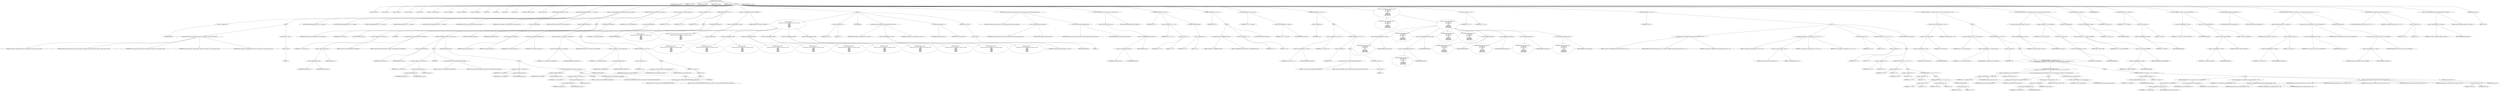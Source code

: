 digraph hostapd_notif_assoc {  
"1000116" [label = "(METHOD,hostapd_notif_assoc)" ]
"1000117" [label = "(PARAM,hostapd_data *hapd)" ]
"1000118" [label = "(PARAM,const u8 *addr)" ]
"1000119" [label = "(PARAM,const u8 *req_ies)" ]
"1000120" [label = "(PARAM,size_t req_ies_len)" ]
"1000121" [label = "(PARAM,int reassoc)" ]
"1000122" [label = "(BLOCK,,)" ]
"1000123" [label = "(LOCAL,v10: const u8 *)" ]
"1000124" [label = "(LOCAL,v11: size_t)" ]
"1000125" [label = "(LOCAL,v12: sta_info *)" ]
"1000126" [label = "(LOCAL,v13: sta_info *)" ]
"1000127" [label = "(LOCAL,v14: bool)" ]
"1000128" [label = "(LOCAL,v15: wpa_state_machine *)" ]
"1000129" [label = "(LOCAL,v16: unsigned int)" ]
"1000130" [label = "(LOCAL,v17: unsigned int)" ]
"1000131" [label = "(LOCAL,v18: unsigned int)" ]
"1000132" [label = "(LOCAL,v19: int)" ]
"1000133" [label = "(LOCAL,v20: int)" ]
"1000134" [label = "(LOCAL,v22: int)" ]
"1000135" [label = "(LOCAL,v23: u8 *)" ]
"1000136" [label = "(LOCAL,elems: ieee802_11_elems)" ]
"1000137" [label = "(LOCAL,buf: u8 [ 1064 ])" ]
"1000138" [label = "(CONTROL_STRUCTURE,if ( !addr ),if ( !addr ))" ]
"1000139" [label = "(<operator>.logicalNot,!addr)" ]
"1000140" [label = "(IDENTIFIER,addr,!addr)" ]
"1000141" [label = "(BLOCK,,)" ]
"1000142" [label = "(wpa_printf,wpa_printf(2, \"hostapd_notif_assoc: Skip event with no address\", req_ies, req_ies_len, reassoc))" ]
"1000143" [label = "(LITERAL,2,wpa_printf(2, \"hostapd_notif_assoc: Skip event with no address\", req_ies, req_ies_len, reassoc))" ]
"1000144" [label = "(LITERAL,\"hostapd_notif_assoc: Skip event with no address\",wpa_printf(2, \"hostapd_notif_assoc: Skip event with no address\", req_ies, req_ies_len, reassoc))" ]
"1000145" [label = "(IDENTIFIER,req_ies,wpa_printf(2, \"hostapd_notif_assoc: Skip event with no address\", req_ies, req_ies_len, reassoc))" ]
"1000146" [label = "(IDENTIFIER,req_ies_len,wpa_printf(2, \"hostapd_notif_assoc: Skip event with no address\", req_ies, req_ies_len, reassoc))" ]
"1000147" [label = "(IDENTIFIER,reassoc,wpa_printf(2, \"hostapd_notif_assoc: Skip event with no address\", req_ies, req_ies_len, reassoc))" ]
"1000148" [label = "(RETURN,return -1;,return -1;)" ]
"1000149" [label = "(<operator>.minus,-1)" ]
"1000150" [label = "(LITERAL,1,-1)" ]
"1000151" [label = "(hostapd_logger,hostapd_logger(hapd, addr, 1u, 2, \"associated\"))" ]
"1000152" [label = "(IDENTIFIER,hapd,hostapd_logger(hapd, addr, 1u, 2, \"associated\"))" ]
"1000153" [label = "(IDENTIFIER,addr,hostapd_logger(hapd, addr, 1u, 2, \"associated\"))" ]
"1000154" [label = "(LITERAL,1u,hostapd_logger(hapd, addr, 1u, 2, \"associated\"))" ]
"1000155" [label = "(LITERAL,2,hostapd_logger(hapd, addr, 1u, 2, \"associated\"))" ]
"1000156" [label = "(LITERAL,\"associated\",hostapd_logger(hapd, addr, 1u, 2, \"associated\"))" ]
"1000157" [label = "(ieee802_11_parse_elems,ieee802_11_parse_elems(req_ies, req_ies_len, &elems, 0))" ]
"1000158" [label = "(IDENTIFIER,req_ies,ieee802_11_parse_elems(req_ies, req_ies_len, &elems, 0))" ]
"1000159" [label = "(IDENTIFIER,req_ies_len,ieee802_11_parse_elems(req_ies, req_ies_len, &elems, 0))" ]
"1000160" [label = "(<operator>.addressOf,&elems)" ]
"1000161" [label = "(IDENTIFIER,elems,ieee802_11_parse_elems(req_ies, req_ies_len, &elems, 0))" ]
"1000162" [label = "(LITERAL,0,ieee802_11_parse_elems(req_ies, req_ies_len, &elems, 0))" ]
"1000163" [label = "(CONTROL_STRUCTURE,if ( elems.wps_ie ),if ( elems.wps_ie ))" ]
"1000164" [label = "(<operator>.fieldAccess,elems.wps_ie)" ]
"1000165" [label = "(IDENTIFIER,elems,if ( elems.wps_ie ))" ]
"1000166" [label = "(FIELD_IDENTIFIER,wps_ie,wps_ie)" ]
"1000167" [label = "(BLOCK,,)" ]
"1000168" [label = "(<operator>.assignment,v10 = elems.wps_ie - 2)" ]
"1000169" [label = "(IDENTIFIER,v10,v10 = elems.wps_ie - 2)" ]
"1000170" [label = "(<operator>.subtraction,elems.wps_ie - 2)" ]
"1000171" [label = "(<operator>.fieldAccess,elems.wps_ie)" ]
"1000172" [label = "(IDENTIFIER,elems,elems.wps_ie - 2)" ]
"1000173" [label = "(FIELD_IDENTIFIER,wps_ie,wps_ie)" ]
"1000174" [label = "(LITERAL,2,elems.wps_ie - 2)" ]
"1000175" [label = "(IDENTIFIER,L,)" ]
"1000176" [label = "(wpa_printf,wpa_printf(2, \"STA included WPS IE in (Re)AssocReq\"))" ]
"1000177" [label = "(LITERAL,2,wpa_printf(2, \"STA included WPS IE in (Re)AssocReq\"))" ]
"1000178" [label = "(LITERAL,\"STA included WPS IE in (Re)AssocReq\",wpa_printf(2, \"STA included WPS IE in (Re)AssocReq\"))" ]
"1000179" [label = "(CONTROL_STRUCTURE,else,else)" ]
"1000180" [label = "(CONTROL_STRUCTURE,if ( elems.rsn_ie ),if ( elems.rsn_ie ))" ]
"1000181" [label = "(<operator>.fieldAccess,elems.rsn_ie)" ]
"1000182" [label = "(IDENTIFIER,elems,if ( elems.rsn_ie ))" ]
"1000183" [label = "(FIELD_IDENTIFIER,rsn_ie,rsn_ie)" ]
"1000184" [label = "(BLOCK,,)" ]
"1000185" [label = "(<operator>.assignment,v10 = elems.rsn_ie - 2)" ]
"1000186" [label = "(IDENTIFIER,v10,v10 = elems.rsn_ie - 2)" ]
"1000187" [label = "(<operator>.subtraction,elems.rsn_ie - 2)" ]
"1000188" [label = "(<operator>.fieldAccess,elems.rsn_ie)" ]
"1000189" [label = "(IDENTIFIER,elems,elems.rsn_ie - 2)" ]
"1000190" [label = "(FIELD_IDENTIFIER,rsn_ie,rsn_ie)" ]
"1000191" [label = "(LITERAL,2,elems.rsn_ie - 2)" ]
"1000192" [label = "(IDENTIFIER,L,)" ]
"1000193" [label = "(wpa_printf,wpa_printf(2, \"STA included RSN IE in (Re)AssocReq\"))" ]
"1000194" [label = "(LITERAL,2,wpa_printf(2, \"STA included RSN IE in (Re)AssocReq\"))" ]
"1000195" [label = "(LITERAL,\"STA included RSN IE in (Re)AssocReq\",wpa_printf(2, \"STA included RSN IE in (Re)AssocReq\"))" ]
"1000196" [label = "(CONTROL_STRUCTURE,else,else)" ]
"1000197" [label = "(BLOCK,,)" ]
"1000198" [label = "(<operator>.assignment,v10 = elems.wpa_ie)" ]
"1000199" [label = "(IDENTIFIER,v10,v10 = elems.wpa_ie)" ]
"1000200" [label = "(<operator>.fieldAccess,elems.wpa_ie)" ]
"1000201" [label = "(IDENTIFIER,elems,v10 = elems.wpa_ie)" ]
"1000202" [label = "(FIELD_IDENTIFIER,wpa_ie,wpa_ie)" ]
"1000203" [label = "(CONTROL_STRUCTURE,if ( elems.wpa_ie ),if ( elems.wpa_ie ))" ]
"1000204" [label = "(<operator>.fieldAccess,elems.wpa_ie)" ]
"1000205" [label = "(IDENTIFIER,elems,if ( elems.wpa_ie ))" ]
"1000206" [label = "(FIELD_IDENTIFIER,wpa_ie,wpa_ie)" ]
"1000207" [label = "(BLOCK,,)" ]
"1000208" [label = "(<operator>.assignment,v10 = elems.wpa_ie - 2)" ]
"1000209" [label = "(IDENTIFIER,v10,v10 = elems.wpa_ie - 2)" ]
"1000210" [label = "(<operator>.subtraction,elems.wpa_ie - 2)" ]
"1000211" [label = "(<operator>.fieldAccess,elems.wpa_ie)" ]
"1000212" [label = "(IDENTIFIER,elems,elems.wpa_ie - 2)" ]
"1000213" [label = "(FIELD_IDENTIFIER,wpa_ie,wpa_ie)" ]
"1000214" [label = "(LITERAL,2,elems.wpa_ie - 2)" ]
"1000215" [label = "(IDENTIFIER,L,)" ]
"1000216" [label = "(wpa_printf,wpa_printf(2, \"STA included WPA IE in (Re)AssocReq\"))" ]
"1000217" [label = "(LITERAL,2,wpa_printf(2, \"STA included WPA IE in (Re)AssocReq\"))" ]
"1000218" [label = "(LITERAL,\"STA included WPA IE in (Re)AssocReq\",wpa_printf(2, \"STA included WPA IE in (Re)AssocReq\"))" ]
"1000219" [label = "(CONTROL_STRUCTURE,else,else)" ]
"1000220" [label = "(BLOCK,,)" ]
"1000221" [label = "(wpa_printf,wpa_printf(2, \"STA did not include WPS/RSN/WPA IE in (Re)AssocReq\"))" ]
"1000222" [label = "(LITERAL,2,wpa_printf(2, \"STA did not include WPS/RSN/WPA IE in (Re)AssocReq\"))" ]
"1000223" [label = "(LITERAL,\"STA did not include WPS/RSN/WPA IE in (Re)AssocReq\",wpa_printf(2, \"STA did not include WPS/RSN/WPA IE in (Re)AssocReq\"))" ]
"1000224" [label = "(IDENTIFIER,L,)" ]
"1000225" [label = "(<operator>.assignment,v12 = ap_get_sta(hapd, addr))" ]
"1000226" [label = "(IDENTIFIER,v12,v12 = ap_get_sta(hapd, addr))" ]
"1000227" [label = "(ap_get_sta,ap_get_sta(hapd, addr))" ]
"1000228" [label = "(IDENTIFIER,hapd,ap_get_sta(hapd, addr))" ]
"1000229" [label = "(IDENTIFIER,addr,ap_get_sta(hapd, addr))" ]
"1000230" [label = "(<operator>.assignment,v13 = v12)" ]
"1000231" [label = "(IDENTIFIER,v13,v13 = v12)" ]
"1000232" [label = "(IDENTIFIER,v12,v13 = v12)" ]
"1000233" [label = "(CONTROL_STRUCTURE,if ( v12 ),if ( v12 ))" ]
"1000234" [label = "(IDENTIFIER,v12,if ( v12 ))" ]
"1000235" [label = "(BLOCK,,)" ]
"1000236" [label = "(register_sysctl,register_sysctl(hapd, v12))" ]
"1000237" [label = "(IDENTIFIER,hapd,register_sysctl(hapd, v12))" ]
"1000238" [label = "(IDENTIFIER,v12,register_sysctl(hapd, v12))" ]
"1000239" [label = "(accounting_sta_stop,accounting_sta_stop(hapd, v13))" ]
"1000240" [label = "(IDENTIFIER,hapd,accounting_sta_stop(hapd, v13))" ]
"1000241" [label = "(IDENTIFIER,v13,accounting_sta_stop(hapd, v13))" ]
"1000242" [label = "(<operator>.assignment,v13->timeout_next = STA_NULLFUNC)" ]
"1000243" [label = "(<operator>.indirectFieldAccess,v13->timeout_next)" ]
"1000244" [label = "(IDENTIFIER,v13,v13->timeout_next = STA_NULLFUNC)" ]
"1000245" [label = "(FIELD_IDENTIFIER,timeout_next,timeout_next)" ]
"1000246" [label = "(IDENTIFIER,STA_NULLFUNC,v13->timeout_next = STA_NULLFUNC)" ]
"1000247" [label = "(CONTROL_STRUCTURE,else,else)" ]
"1000248" [label = "(BLOCK,,)" ]
"1000249" [label = "(<operator>.assignment,v13 = ap_sta_add(hapd, addr))" ]
"1000250" [label = "(IDENTIFIER,v13,v13 = ap_sta_add(hapd, addr))" ]
"1000251" [label = "(ap_sta_add,ap_sta_add(hapd, addr))" ]
"1000252" [label = "(IDENTIFIER,hapd,ap_sta_add(hapd, addr))" ]
"1000253" [label = "(IDENTIFIER,addr,ap_sta_add(hapd, addr))" ]
"1000254" [label = "(CONTROL_STRUCTURE,if ( !v13 ),if ( !v13 ))" ]
"1000255" [label = "(<operator>.logicalNot,!v13)" ]
"1000256" [label = "(IDENTIFIER,v13,!v13)" ]
"1000257" [label = "(BLOCK,,)" ]
"1000258" [label = "(hostapd_drv_sta_disassoc,hostapd_drv_sta_disassoc(hapd, addr, 5))" ]
"1000259" [label = "(IDENTIFIER,hapd,hostapd_drv_sta_disassoc(hapd, addr, 5))" ]
"1000260" [label = "(IDENTIFIER,addr,hostapd_drv_sta_disassoc(hapd, addr, 5))" ]
"1000261" [label = "(LITERAL,5,hostapd_drv_sta_disassoc(hapd, addr, 5))" ]
"1000262" [label = "(RETURN,return -1;,return -1;)" ]
"1000263" [label = "(<operator>.minus,-1)" ]
"1000264" [label = "(LITERAL,1,-1)" ]
"1000265" [label = "(<operators>.assignmentAnd,v13->flags &= 0xFFFECFFF)" ]
"1000266" [label = "(<operator>.indirectFieldAccess,v13->flags)" ]
"1000267" [label = "(IDENTIFIER,v13,v13->flags &= 0xFFFECFFF)" ]
"1000268" [label = "(FIELD_IDENTIFIER,flags,flags)" ]
"1000269" [label = "(LITERAL,0xFFFECFFF,v13->flags &= 0xFFFECFFF)" ]
"1000270" [label = "(BLOCK,,)" ]
"1000271" [label = "(wpa_printf,wpa_printf(\n      3,\n      \"STA %02x:%02x:%02x:%02x:%02x:%02x not allowed to connect\",\n      *addr,\n      addr[1],\n      addr[2],\n      addr[3],\n      addr[4],\n      addr[5]))" ]
"1000272" [label = "(LITERAL,3,wpa_printf(\n      3,\n      \"STA %02x:%02x:%02x:%02x:%02x:%02x not allowed to connect\",\n      *addr,\n      addr[1],\n      addr[2],\n      addr[3],\n      addr[4],\n      addr[5]))" ]
"1000273" [label = "(LITERAL,\"STA %02x:%02x:%02x:%02x:%02x:%02x not allowed to connect\",wpa_printf(\n      3,\n      \"STA %02x:%02x:%02x:%02x:%02x:%02x not allowed to connect\",\n      *addr,\n      addr[1],\n      addr[2],\n      addr[3],\n      addr[4],\n      addr[5]))" ]
"1000274" [label = "(<operator>.indirection,*addr)" ]
"1000275" [label = "(IDENTIFIER,addr,wpa_printf(\n      3,\n      \"STA %02x:%02x:%02x:%02x:%02x:%02x not allowed to connect\",\n      *addr,\n      addr[1],\n      addr[2],\n      addr[3],\n      addr[4],\n      addr[5]))" ]
"1000276" [label = "(<operator>.indirectIndexAccess,addr[1])" ]
"1000277" [label = "(IDENTIFIER,addr,wpa_printf(\n      3,\n      \"STA %02x:%02x:%02x:%02x:%02x:%02x not allowed to connect\",\n      *addr,\n      addr[1],\n      addr[2],\n      addr[3],\n      addr[4],\n      addr[5]))" ]
"1000278" [label = "(LITERAL,1,wpa_printf(\n      3,\n      \"STA %02x:%02x:%02x:%02x:%02x:%02x not allowed to connect\",\n      *addr,\n      addr[1],\n      addr[2],\n      addr[3],\n      addr[4],\n      addr[5]))" ]
"1000279" [label = "(<operator>.indirectIndexAccess,addr[2])" ]
"1000280" [label = "(IDENTIFIER,addr,wpa_printf(\n      3,\n      \"STA %02x:%02x:%02x:%02x:%02x:%02x not allowed to connect\",\n      *addr,\n      addr[1],\n      addr[2],\n      addr[3],\n      addr[4],\n      addr[5]))" ]
"1000281" [label = "(LITERAL,2,wpa_printf(\n      3,\n      \"STA %02x:%02x:%02x:%02x:%02x:%02x not allowed to connect\",\n      *addr,\n      addr[1],\n      addr[2],\n      addr[3],\n      addr[4],\n      addr[5]))" ]
"1000282" [label = "(<operator>.indirectIndexAccess,addr[3])" ]
"1000283" [label = "(IDENTIFIER,addr,wpa_printf(\n      3,\n      \"STA %02x:%02x:%02x:%02x:%02x:%02x not allowed to connect\",\n      *addr,\n      addr[1],\n      addr[2],\n      addr[3],\n      addr[4],\n      addr[5]))" ]
"1000284" [label = "(LITERAL,3,wpa_printf(\n      3,\n      \"STA %02x:%02x:%02x:%02x:%02x:%02x not allowed to connect\",\n      *addr,\n      addr[1],\n      addr[2],\n      addr[3],\n      addr[4],\n      addr[5]))" ]
"1000285" [label = "(<operator>.indirectIndexAccess,addr[4])" ]
"1000286" [label = "(IDENTIFIER,addr,wpa_printf(\n      3,\n      \"STA %02x:%02x:%02x:%02x:%02x:%02x not allowed to connect\",\n      *addr,\n      addr[1],\n      addr[2],\n      addr[3],\n      addr[4],\n      addr[5]))" ]
"1000287" [label = "(LITERAL,4,wpa_printf(\n      3,\n      \"STA %02x:%02x:%02x:%02x:%02x:%02x not allowed to connect\",\n      *addr,\n      addr[1],\n      addr[2],\n      addr[3],\n      addr[4],\n      addr[5]))" ]
"1000288" [label = "(<operator>.indirectIndexAccess,addr[5])" ]
"1000289" [label = "(IDENTIFIER,addr,wpa_printf(\n      3,\n      \"STA %02x:%02x:%02x:%02x:%02x:%02x not allowed to connect\",\n      *addr,\n      addr[1],\n      addr[2],\n      addr[3],\n      addr[4],\n      addr[5]))" ]
"1000290" [label = "(LITERAL,5,wpa_printf(\n      3,\n      \"STA %02x:%02x:%02x:%02x:%02x:%02x not allowed to connect\",\n      *addr,\n      addr[1],\n      addr[2],\n      addr[3],\n      addr[4],\n      addr[5]))" ]
"1000291" [label = "(<operator>.assignment,v22 = 1)" ]
"1000292" [label = "(IDENTIFIER,v22,v22 = 1)" ]
"1000293" [label = "(LITERAL,1,v22 = 1)" ]
"1000294" [label = "(JUMP_TARGET,fail)" ]
"1000295" [label = "(hostapd_drv_sta_disassoc,hostapd_drv_sta_disassoc(hapd, v13->addr, v22))" ]
"1000296" [label = "(IDENTIFIER,hapd,hostapd_drv_sta_disassoc(hapd, v13->addr, v22))" ]
"1000297" [label = "(<operator>.indirectFieldAccess,v13->addr)" ]
"1000298" [label = "(IDENTIFIER,v13,hostapd_drv_sta_disassoc(hapd, v13->addr, v22))" ]
"1000299" [label = "(FIELD_IDENTIFIER,addr,addr)" ]
"1000300" [label = "(IDENTIFIER,v22,hostapd_drv_sta_disassoc(hapd, v13->addr, v22))" ]
"1000301" [label = "(ap_free_sta,ap_free_sta(hapd, v13))" ]
"1000302" [label = "(IDENTIFIER,hapd,ap_free_sta(hapd, v13))" ]
"1000303" [label = "(IDENTIFIER,v13,ap_free_sta(hapd, v13))" ]
"1000304" [label = "(RETURN,return -1;,return -1;)" ]
"1000305" [label = "(<operator>.minus,-1)" ]
"1000306" [label = "(LITERAL,1,-1)" ]
"1000307" [label = "(ap_copy_sta_supp_op_classes,ap_copy_sta_supp_op_classes(v13, elems.supp_op_classes, elems.supp_op_classes_len))" ]
"1000308" [label = "(IDENTIFIER,v13,ap_copy_sta_supp_op_classes(v13, elems.supp_op_classes, elems.supp_op_classes_len))" ]
"1000309" [label = "(<operator>.fieldAccess,elems.supp_op_classes)" ]
"1000310" [label = "(IDENTIFIER,elems,ap_copy_sta_supp_op_classes(v13, elems.supp_op_classes, elems.supp_op_classes_len))" ]
"1000311" [label = "(FIELD_IDENTIFIER,supp_op_classes,supp_op_classes)" ]
"1000312" [label = "(<operator>.fieldAccess,elems.supp_op_classes_len)" ]
"1000313" [label = "(IDENTIFIER,elems,ap_copy_sta_supp_op_classes(v13, elems.supp_op_classes, elems.supp_op_classes_len))" ]
"1000314" [label = "(FIELD_IDENTIFIER,supp_op_classes_len,supp_op_classes_len)" ]
"1000315" [label = "(CONTROL_STRUCTURE,if ( !hapd->conf->wpa ),if ( !hapd->conf->wpa ))" ]
"1000316" [label = "(<operator>.logicalNot,!hapd->conf->wpa)" ]
"1000317" [label = "(<operator>.indirectFieldAccess,hapd->conf->wpa)" ]
"1000318" [label = "(<operator>.indirectFieldAccess,hapd->conf)" ]
"1000319" [label = "(IDENTIFIER,hapd,!hapd->conf->wpa)" ]
"1000320" [label = "(FIELD_IDENTIFIER,conf,conf)" ]
"1000321" [label = "(FIELD_IDENTIFIER,wpa,wpa)" ]
"1000322" [label = "(CONTROL_STRUCTURE,goto LABEL_19;,goto LABEL_19;)" ]
"1000323" [label = "(CONTROL_STRUCTURE,if ( v10 ),if ( v10 ))" ]
"1000324" [label = "(IDENTIFIER,v10,if ( v10 ))" ]
"1000325" [label = "(<operator>.assignment,v14 = v11 == 0)" ]
"1000326" [label = "(IDENTIFIER,v14,v14 = v11 == 0)" ]
"1000327" [label = "(<operator>.equals,v11 == 0)" ]
"1000328" [label = "(IDENTIFIER,v11,v11 == 0)" ]
"1000329" [label = "(LITERAL,0,v11 == 0)" ]
"1000330" [label = "(CONTROL_STRUCTURE,else,else)" ]
"1000331" [label = "(<operator>.assignment,v14 = 1)" ]
"1000332" [label = "(IDENTIFIER,v14,v14 = 1)" ]
"1000333" [label = "(LITERAL,1,v14 = 1)" ]
"1000334" [label = "(CONTROL_STRUCTURE,if ( v14 ),if ( v14 ))" ]
"1000335" [label = "(IDENTIFIER,v14,if ( v14 ))" ]
"1000336" [label = "(BLOCK,,)" ]
"1000337" [label = "(wpa_printf,wpa_printf(2, \"No WPA/RSN IE from STA\"))" ]
"1000338" [label = "(LITERAL,2,wpa_printf(2, \"No WPA/RSN IE from STA\"))" ]
"1000339" [label = "(LITERAL,\"No WPA/RSN IE from STA\",wpa_printf(2, \"No WPA/RSN IE from STA\"))" ]
"1000340" [label = "(<operator>.assignment,v22 = 13)" ]
"1000341" [label = "(IDENTIFIER,v22,v22 = 13)" ]
"1000342" [label = "(LITERAL,13,v22 = 13)" ]
"1000343" [label = "(CONTROL_STRUCTURE,goto fail;,goto fail;)" ]
"1000344" [label = "(<operator>.assignment,v15 = v13->wpa_sm)" ]
"1000345" [label = "(IDENTIFIER,v15,v15 = v13->wpa_sm)" ]
"1000346" [label = "(<operator>.indirectFieldAccess,v13->wpa_sm)" ]
"1000347" [label = "(IDENTIFIER,v13,v15 = v13->wpa_sm)" ]
"1000348" [label = "(FIELD_IDENTIFIER,wpa_sm,wpa_sm)" ]
"1000349" [label = "(CONTROL_STRUCTURE,if ( !v15 ),if ( !v15 ))" ]
"1000350" [label = "(<operator>.logicalNot,!v15)" ]
"1000351" [label = "(IDENTIFIER,v15,!v15)" ]
"1000352" [label = "(BLOCK,,)" ]
"1000353" [label = "(<operator>.assignment,v13->wpa_sm = v15)" ]
"1000354" [label = "(<operator>.indirectFieldAccess,v13->wpa_sm)" ]
"1000355" [label = "(IDENTIFIER,v13,v13->wpa_sm = v15)" ]
"1000356" [label = "(FIELD_IDENTIFIER,wpa_sm,wpa_sm)" ]
"1000357" [label = "(IDENTIFIER,v15,v13->wpa_sm = v15)" ]
"1000358" [label = "(CONTROL_STRUCTURE,if ( !v15 ),if ( !v15 ))" ]
"1000359" [label = "(<operator>.logicalNot,!v15)" ]
"1000360" [label = "(IDENTIFIER,v15,!v15)" ]
"1000361" [label = "(BLOCK,,)" ]
"1000362" [label = "(wpa_printf,wpa_printf(5, \"Failed to initialize WPA state machine\"))" ]
"1000363" [label = "(LITERAL,5,wpa_printf(5, \"Failed to initialize WPA state machine\"))" ]
"1000364" [label = "(LITERAL,\"Failed to initialize WPA state machine\",wpa_printf(5, \"Failed to initialize WPA state machine\"))" ]
"1000365" [label = "(RETURN,return -1;,return -1;)" ]
"1000366" [label = "(<operator>.minus,-1)" ]
"1000367" [label = "(LITERAL,1,-1)" ]
"1000368" [label = "(<operator>.assignment,v16 = wpa_validate_wpa_ie(\n          hapd->wpa_auth,\n          v15,\n          hapd->iface->freq,\n          v10,\n          v11,\n          elems.mdie,\n          elems.mdie_len,\n          elems.owe_dh,\n          elems.owe_dh_len))" ]
"1000369" [label = "(IDENTIFIER,v16,v16 = wpa_validate_wpa_ie(\n          hapd->wpa_auth,\n          v15,\n          hapd->iface->freq,\n          v10,\n          v11,\n          elems.mdie,\n          elems.mdie_len,\n          elems.owe_dh,\n          elems.owe_dh_len))" ]
"1000370" [label = "(wpa_validate_wpa_ie,wpa_validate_wpa_ie(\n          hapd->wpa_auth,\n          v15,\n          hapd->iface->freq,\n          v10,\n          v11,\n          elems.mdie,\n          elems.mdie_len,\n          elems.owe_dh,\n          elems.owe_dh_len))" ]
"1000371" [label = "(<operator>.indirectFieldAccess,hapd->wpa_auth)" ]
"1000372" [label = "(IDENTIFIER,hapd,wpa_validate_wpa_ie(\n          hapd->wpa_auth,\n          v15,\n          hapd->iface->freq,\n          v10,\n          v11,\n          elems.mdie,\n          elems.mdie_len,\n          elems.owe_dh,\n          elems.owe_dh_len))" ]
"1000373" [label = "(FIELD_IDENTIFIER,wpa_auth,wpa_auth)" ]
"1000374" [label = "(IDENTIFIER,v15,wpa_validate_wpa_ie(\n          hapd->wpa_auth,\n          v15,\n          hapd->iface->freq,\n          v10,\n          v11,\n          elems.mdie,\n          elems.mdie_len,\n          elems.owe_dh,\n          elems.owe_dh_len))" ]
"1000375" [label = "(<operator>.indirectFieldAccess,hapd->iface->freq)" ]
"1000376" [label = "(<operator>.indirectFieldAccess,hapd->iface)" ]
"1000377" [label = "(IDENTIFIER,hapd,wpa_validate_wpa_ie(\n          hapd->wpa_auth,\n          v15,\n          hapd->iface->freq,\n          v10,\n          v11,\n          elems.mdie,\n          elems.mdie_len,\n          elems.owe_dh,\n          elems.owe_dh_len))" ]
"1000378" [label = "(FIELD_IDENTIFIER,iface,iface)" ]
"1000379" [label = "(FIELD_IDENTIFIER,freq,freq)" ]
"1000380" [label = "(IDENTIFIER,v10,wpa_validate_wpa_ie(\n          hapd->wpa_auth,\n          v15,\n          hapd->iface->freq,\n          v10,\n          v11,\n          elems.mdie,\n          elems.mdie_len,\n          elems.owe_dh,\n          elems.owe_dh_len))" ]
"1000381" [label = "(IDENTIFIER,v11,wpa_validate_wpa_ie(\n          hapd->wpa_auth,\n          v15,\n          hapd->iface->freq,\n          v10,\n          v11,\n          elems.mdie,\n          elems.mdie_len,\n          elems.owe_dh,\n          elems.owe_dh_len))" ]
"1000382" [label = "(<operator>.fieldAccess,elems.mdie)" ]
"1000383" [label = "(IDENTIFIER,elems,wpa_validate_wpa_ie(\n          hapd->wpa_auth,\n          v15,\n          hapd->iface->freq,\n          v10,\n          v11,\n          elems.mdie,\n          elems.mdie_len,\n          elems.owe_dh,\n          elems.owe_dh_len))" ]
"1000384" [label = "(FIELD_IDENTIFIER,mdie,mdie)" ]
"1000385" [label = "(<operator>.fieldAccess,elems.mdie_len)" ]
"1000386" [label = "(IDENTIFIER,elems,wpa_validate_wpa_ie(\n          hapd->wpa_auth,\n          v15,\n          hapd->iface->freq,\n          v10,\n          v11,\n          elems.mdie,\n          elems.mdie_len,\n          elems.owe_dh,\n          elems.owe_dh_len))" ]
"1000387" [label = "(FIELD_IDENTIFIER,mdie_len,mdie_len)" ]
"1000388" [label = "(<operator>.fieldAccess,elems.owe_dh)" ]
"1000389" [label = "(IDENTIFIER,elems,wpa_validate_wpa_ie(\n          hapd->wpa_auth,\n          v15,\n          hapd->iface->freq,\n          v10,\n          v11,\n          elems.mdie,\n          elems.mdie_len,\n          elems.owe_dh,\n          elems.owe_dh_len))" ]
"1000390" [label = "(FIELD_IDENTIFIER,owe_dh,owe_dh)" ]
"1000391" [label = "(<operator>.fieldAccess,elems.owe_dh_len)" ]
"1000392" [label = "(IDENTIFIER,elems,wpa_validate_wpa_ie(\n          hapd->wpa_auth,\n          v15,\n          hapd->iface->freq,\n          v10,\n          v11,\n          elems.mdie,\n          elems.mdie_len,\n          elems.owe_dh,\n          elems.owe_dh_len))" ]
"1000393" [label = "(FIELD_IDENTIFIER,owe_dh_len,owe_dh_len)" ]
"1000394" [label = "(<operator>.assignment,v17 = v16)" ]
"1000395" [label = "(IDENTIFIER,v17,v17 = v16)" ]
"1000396" [label = "(IDENTIFIER,v16,v17 = v16)" ]
"1000397" [label = "(CONTROL_STRUCTURE,if ( v16 ),if ( v16 ))" ]
"1000398" [label = "(IDENTIFIER,v16,if ( v16 ))" ]
"1000399" [label = "(BLOCK,,)" ]
"1000400" [label = "(wpa_printf,wpa_printf(2, \"WPA/RSN information element rejected? (res %u)\", v16))" ]
"1000401" [label = "(LITERAL,2,wpa_printf(2, \"WPA/RSN information element rejected? (res %u)\", v16))" ]
"1000402" [label = "(LITERAL,\"WPA/RSN information element rejected? (res %u)\",wpa_printf(2, \"WPA/RSN information element rejected? (res %u)\", v16))" ]
"1000403" [label = "(IDENTIFIER,v16,wpa_printf(2, \"WPA/RSN information element rejected? (res %u)\", v16))" ]
"1000404" [label = "(wpa_hexdump,wpa_hexdump(2, (const unsigned __int8 *)\"IE\", v10, v11))" ]
"1000405" [label = "(LITERAL,2,wpa_hexdump(2, (const unsigned __int8 *)\"IE\", v10, v11))" ]
"1000406" [label = "(<operator>.cast,(const unsigned __int8 *)\"IE\")" ]
"1000407" [label = "(UNKNOWN,const unsigned __int8 *,const unsigned __int8 *)" ]
"1000408" [label = "(LITERAL,\"IE\",(const unsigned __int8 *)\"IE\")" ]
"1000409" [label = "(IDENTIFIER,v10,wpa_hexdump(2, (const unsigned __int8 *)\"IE\", v10, v11))" ]
"1000410" [label = "(IDENTIFIER,v11,wpa_hexdump(2, (const unsigned __int8 *)\"IE\", v10, v11))" ]
"1000411" [label = "(<operator>.assignment,v22 = 18)" ]
"1000412" [label = "(IDENTIFIER,v22,v22 = 18)" ]
"1000413" [label = "(LITERAL,18,v22 = 18)" ]
"1000414" [label = "(CONTROL_STRUCTURE,if ( v17 != 2 ),if ( v17 != 2 ))" ]
"1000415" [label = "(<operator>.notEquals,v17 != 2)" ]
"1000416" [label = "(IDENTIFIER,v17,v17 != 2)" ]
"1000417" [label = "(LITERAL,2,v17 != 2)" ]
"1000418" [label = "(BLOCK,,)" ]
"1000419" [label = "(<operator>.assignment,v22 = 19)" ]
"1000420" [label = "(IDENTIFIER,v22,v22 = 19)" ]
"1000421" [label = "(LITERAL,19,v22 = 19)" ]
"1000422" [label = "(CONTROL_STRUCTURE,if ( v17 != 3 ),if ( v17 != 3 ))" ]
"1000423" [label = "(<operator>.notEquals,v17 != 3)" ]
"1000424" [label = "(IDENTIFIER,v17,v17 != 3)" ]
"1000425" [label = "(LITERAL,3,v17 != 3)" ]
"1000426" [label = "(BLOCK,,)" ]
"1000427" [label = "(<operator>.assignment,v22 = 20)" ]
"1000428" [label = "(IDENTIFIER,v22,v22 = 20)" ]
"1000429" [label = "(LITERAL,20,v22 = 20)" ]
"1000430" [label = "(CONTROL_STRUCTURE,if ( v17 != 4 ),if ( v17 != 4 ))" ]
"1000431" [label = "(<operator>.notEquals,v17 != 4)" ]
"1000432" [label = "(IDENTIFIER,v17,v17 != 4)" ]
"1000433" [label = "(LITERAL,4,v17 != 4)" ]
"1000434" [label = "(BLOCK,,)" ]
"1000435" [label = "(CONTROL_STRUCTURE,if ( v17 == 8 ),if ( v17 == 8 ))" ]
"1000436" [label = "(<operator>.equals,v17 == 8)" ]
"1000437" [label = "(IDENTIFIER,v17,v17 == 8)" ]
"1000438" [label = "(LITERAL,8,v17 == 8)" ]
"1000439" [label = "(<operator>.assignment,v22 = 24)" ]
"1000440" [label = "(IDENTIFIER,v22,v22 = 24)" ]
"1000441" [label = "(LITERAL,24,v22 = 24)" ]
"1000442" [label = "(CONTROL_STRUCTURE,else,else)" ]
"1000443" [label = "(<operator>.assignment,v22 = 13)" ]
"1000444" [label = "(IDENTIFIER,v22,v22 = 13)" ]
"1000445" [label = "(LITERAL,13,v22 = 13)" ]
"1000446" [label = "(CONTROL_STRUCTURE,goto fail;,goto fail;)" ]
"1000447" [label = "(CONTROL_STRUCTURE,if ( (v13->flags & 0x402) == 1026 ),if ( (v13->flags & 0x402) == 1026 ))" ]
"1000448" [label = "(<operator>.equals,(v13->flags & 0x402) == 1026)" ]
"1000449" [label = "(<operator>.and,v13->flags & 0x402)" ]
"1000450" [label = "(<operator>.indirectFieldAccess,v13->flags)" ]
"1000451" [label = "(IDENTIFIER,v13,v13->flags & 0x402)" ]
"1000452" [label = "(FIELD_IDENTIFIER,flags,flags)" ]
"1000453" [label = "(LITERAL,0x402,v13->flags & 0x402)" ]
"1000454" [label = "(LITERAL,1026,(v13->flags & 0x402) == 1026)" ]
"1000455" [label = "(BLOCK,,)" ]
"1000456" [label = "(<operator>.assignment,v20 = v13->sa_query_timed_out)" ]
"1000457" [label = "(IDENTIFIER,v20,v20 = v13->sa_query_timed_out)" ]
"1000458" [label = "(<operator>.indirectFieldAccess,v13->sa_query_timed_out)" ]
"1000459" [label = "(IDENTIFIER,v13,v20 = v13->sa_query_timed_out)" ]
"1000460" [label = "(FIELD_IDENTIFIER,sa_query_timed_out,sa_query_timed_out)" ]
"1000461" [label = "(CONTROL_STRUCTURE,if ( !v20 ),if ( !v20 ))" ]
"1000462" [label = "(<operator>.logicalNot,!v20)" ]
"1000463" [label = "(IDENTIFIER,v20,!v20)" ]
"1000464" [label = "(BLOCK,,)" ]
"1000465" [label = "(CONTROL_STRUCTURE,if ( v13->sa_query_count <= 0\n        || (ap_check_sa_query_timeout(hapd, v13), (v13->flags & 0x402) == 1026) && !v13->sa_query_timed_out ),if ( v13->sa_query_count <= 0\n        || (ap_check_sa_query_timeout(hapd, v13), (v13->flags & 0x402) == 1026) && !v13->sa_query_timed_out ))" ]
"1000466" [label = "(<operator>.logicalOr,v13->sa_query_count <= 0\n        || (ap_check_sa_query_timeout(hapd, v13), (v13->flags & 0x402) == 1026) && !v13->sa_query_timed_out)" ]
"1000467" [label = "(<operator>.lessEqualsThan,v13->sa_query_count <= 0)" ]
"1000468" [label = "(<operator>.indirectFieldAccess,v13->sa_query_count)" ]
"1000469" [label = "(IDENTIFIER,v13,v13->sa_query_count <= 0)" ]
"1000470" [label = "(FIELD_IDENTIFIER,sa_query_count,sa_query_count)" ]
"1000471" [label = "(LITERAL,0,v13->sa_query_count <= 0)" ]
"1000472" [label = "(<operator>.logicalAnd,(ap_check_sa_query_timeout(hapd, v13), (v13->flags & 0x402) == 1026) && !v13->sa_query_timed_out)" ]
"1000473" [label = "(BLOCK,,)" ]
"1000474" [label = "(ap_check_sa_query_timeout,ap_check_sa_query_timeout(hapd, v13))" ]
"1000475" [label = "(IDENTIFIER,hapd,ap_check_sa_query_timeout(hapd, v13))" ]
"1000476" [label = "(IDENTIFIER,v13,ap_check_sa_query_timeout(hapd, v13))" ]
"1000477" [label = "(<operator>.equals,(v13->flags & 0x402) == 1026)" ]
"1000478" [label = "(<operator>.and,v13->flags & 0x402)" ]
"1000479" [label = "(<operator>.indirectFieldAccess,v13->flags)" ]
"1000480" [label = "(IDENTIFIER,v13,v13->flags & 0x402)" ]
"1000481" [label = "(FIELD_IDENTIFIER,flags,flags)" ]
"1000482" [label = "(LITERAL,0x402,v13->flags & 0x402)" ]
"1000483" [label = "(LITERAL,1026,(v13->flags & 0x402) == 1026)" ]
"1000484" [label = "(<operator>.logicalNot,!v13->sa_query_timed_out)" ]
"1000485" [label = "(<operator>.indirectFieldAccess,v13->sa_query_timed_out)" ]
"1000486" [label = "(IDENTIFIER,v13,!v13->sa_query_timed_out)" ]
"1000487" [label = "(FIELD_IDENTIFIER,sa_query_timed_out,sa_query_timed_out)" ]
"1000488" [label = "(BLOCK,,)" ]
"1000489" [label = "(CONTROL_STRUCTURE,if ( v13->auth_alg != 2 ),if ( v13->auth_alg != 2 ))" ]
"1000490" [label = "(<operator>.notEquals,v13->auth_alg != 2)" ]
"1000491" [label = "(<operator>.indirectFieldAccess,v13->auth_alg)" ]
"1000492" [label = "(IDENTIFIER,v13,v13->auth_alg != 2)" ]
"1000493" [label = "(FIELD_IDENTIFIER,auth_alg,auth_alg)" ]
"1000494" [label = "(LITERAL,2,v13->auth_alg != 2)" ]
"1000495" [label = "(BLOCK,,)" ]
"1000496" [label = "(CONTROL_STRUCTURE,if ( !v13->sa_query_count ),if ( !v13->sa_query_count ))" ]
"1000497" [label = "(<operator>.logicalNot,!v13->sa_query_count)" ]
"1000498" [label = "(<operator>.indirectFieldAccess,v13->sa_query_count)" ]
"1000499" [label = "(IDENTIFIER,v13,!v13->sa_query_count)" ]
"1000500" [label = "(FIELD_IDENTIFIER,sa_query_count,sa_query_count)" ]
"1000501" [label = "(ap_sta_start_sa_query,ap_sta_start_sa_query(hapd, v13))" ]
"1000502" [label = "(IDENTIFIER,hapd,ap_sta_start_sa_query(hapd, v13))" ]
"1000503" [label = "(IDENTIFIER,v13,ap_sta_start_sa_query(hapd, v13))" ]
"1000504" [label = "(<operator>.assignment,v23 = hostapd_eid_assoc_comeback_time(hapd, v13, buf))" ]
"1000505" [label = "(IDENTIFIER,v23,v23 = hostapd_eid_assoc_comeback_time(hapd, v13, buf))" ]
"1000506" [label = "(hostapd_eid_assoc_comeback_time,hostapd_eid_assoc_comeback_time(hapd, v13, buf))" ]
"1000507" [label = "(IDENTIFIER,hapd,hostapd_eid_assoc_comeback_time(hapd, v13, buf))" ]
"1000508" [label = "(IDENTIFIER,v13,hostapd_eid_assoc_comeback_time(hapd, v13, buf))" ]
"1000509" [label = "(IDENTIFIER,buf,hostapd_eid_assoc_comeback_time(hapd, v13, buf))" ]
"1000510" [label = "(hostapd_sta_assoc,hostapd_sta_assoc(hapd, addr, reassoc, 0x1Eu, buf, v23 - buf))" ]
"1000511" [label = "(IDENTIFIER,hapd,hostapd_sta_assoc(hapd, addr, reassoc, 0x1Eu, buf, v23 - buf))" ]
"1000512" [label = "(IDENTIFIER,addr,hostapd_sta_assoc(hapd, addr, reassoc, 0x1Eu, buf, v23 - buf))" ]
"1000513" [label = "(IDENTIFIER,reassoc,hostapd_sta_assoc(hapd, addr, reassoc, 0x1Eu, buf, v23 - buf))" ]
"1000514" [label = "(LITERAL,0x1Eu,hostapd_sta_assoc(hapd, addr, reassoc, 0x1Eu, buf, v23 - buf))" ]
"1000515" [label = "(IDENTIFIER,buf,hostapd_sta_assoc(hapd, addr, reassoc, 0x1Eu, buf, v23 - buf))" ]
"1000516" [label = "(<operator>.subtraction,v23 - buf)" ]
"1000517" [label = "(IDENTIFIER,v23,v23 - buf)" ]
"1000518" [label = "(IDENTIFIER,buf,v23 - buf)" ]
"1000519" [label = "(RETURN,return v20;,return v20;)" ]
"1000520" [label = "(IDENTIFIER,v20,return v20;)" ]
"1000521" [label = "(CONTROL_STRUCTURE,if ( wpa_auth_uses_mfp(v13->wpa_sm) ),if ( wpa_auth_uses_mfp(v13->wpa_sm) ))" ]
"1000522" [label = "(wpa_auth_uses_mfp,wpa_auth_uses_mfp(v13->wpa_sm))" ]
"1000523" [label = "(<operator>.indirectFieldAccess,v13->wpa_sm)" ]
"1000524" [label = "(IDENTIFIER,v13,wpa_auth_uses_mfp(v13->wpa_sm))" ]
"1000525" [label = "(FIELD_IDENTIFIER,wpa_sm,wpa_sm)" ]
"1000526" [label = "(<operator>.assignment,v18 = v13->flags | 0x400)" ]
"1000527" [label = "(IDENTIFIER,v18,v18 = v13->flags | 0x400)" ]
"1000528" [label = "(<operator>.or,v13->flags | 0x400)" ]
"1000529" [label = "(<operator>.indirectFieldAccess,v13->flags)" ]
"1000530" [label = "(IDENTIFIER,v13,v13->flags | 0x400)" ]
"1000531" [label = "(FIELD_IDENTIFIER,flags,flags)" ]
"1000532" [label = "(LITERAL,0x400,v13->flags | 0x400)" ]
"1000533" [label = "(CONTROL_STRUCTURE,else,else)" ]
"1000534" [label = "(<operator>.assignment,v18 = v13->flags & 0xFFFFFBFF)" ]
"1000535" [label = "(IDENTIFIER,v18,v18 = v13->flags & 0xFFFFFBFF)" ]
"1000536" [label = "(<operator>.and,v13->flags & 0xFFFFFBFF)" ]
"1000537" [label = "(<operator>.indirectFieldAccess,v13->flags)" ]
"1000538" [label = "(IDENTIFIER,v13,v13->flags & 0xFFFFFBFF)" ]
"1000539" [label = "(FIELD_IDENTIFIER,flags,flags)" ]
"1000540" [label = "(LITERAL,0xFFFFFBFF,v13->flags & 0xFFFFFBFF)" ]
"1000541" [label = "(<operator>.assignment,v13->flags = v18)" ]
"1000542" [label = "(<operator>.indirectFieldAccess,v13->flags)" ]
"1000543" [label = "(IDENTIFIER,v13,v13->flags = v18)" ]
"1000544" [label = "(FIELD_IDENTIFIER,flags,flags)" ]
"1000545" [label = "(IDENTIFIER,v18,v13->flags = v18)" ]
"1000546" [label = "(JUMP_TARGET,LABEL_19)" ]
"1000547" [label = "(<operator>.assignment,v19 = v13->flags & 2)" ]
"1000548" [label = "(IDENTIFIER,v19,v19 = v13->flags & 2)" ]
"1000549" [label = "(<operator>.and,v13->flags & 2)" ]
"1000550" [label = "(<operator>.indirectFieldAccess,v13->flags)" ]
"1000551" [label = "(IDENTIFIER,v13,v13->flags & 2)" ]
"1000552" [label = "(FIELD_IDENTIFIER,flags,flags)" ]
"1000553" [label = "(LITERAL,2,v13->flags & 2)" ]
"1000554" [label = "(<operator>.assignment,v13->flags = v13->flags & 0xFFF7FFFF | 3)" ]
"1000555" [label = "(<operator>.indirectFieldAccess,v13->flags)" ]
"1000556" [label = "(IDENTIFIER,v13,v13->flags = v13->flags & 0xFFF7FFFF | 3)" ]
"1000557" [label = "(FIELD_IDENTIFIER,flags,flags)" ]
"1000558" [label = "(<operator>.or,v13->flags & 0xFFF7FFFF | 3)" ]
"1000559" [label = "(<operator>.and,v13->flags & 0xFFF7FFFF)" ]
"1000560" [label = "(<operator>.indirectFieldAccess,v13->flags)" ]
"1000561" [label = "(IDENTIFIER,v13,v13->flags & 0xFFF7FFFF)" ]
"1000562" [label = "(FIELD_IDENTIFIER,flags,flags)" ]
"1000563" [label = "(LITERAL,0xFFF7FFFF,v13->flags & 0xFFF7FFFF)" ]
"1000564" [label = "(LITERAL,3,v13->flags & 0xFFF7FFFF | 3)" ]
"1000565" [label = "(hostapd_set_sta_flags,hostapd_set_sta_flags(hapd, v13))" ]
"1000566" [label = "(IDENTIFIER,hapd,hostapd_set_sta_flags(hapd, v13))" ]
"1000567" [label = "(IDENTIFIER,v13,hostapd_set_sta_flags(hapd, v13))" ]
"1000568" [label = "(CONTROL_STRUCTURE,if ( reassoc && v13->auth_alg == 2 ),if ( reassoc && v13->auth_alg == 2 ))" ]
"1000569" [label = "(<operator>.logicalAnd,reassoc && v13->auth_alg == 2)" ]
"1000570" [label = "(IDENTIFIER,reassoc,reassoc && v13->auth_alg == 2)" ]
"1000571" [label = "(<operator>.equals,v13->auth_alg == 2)" ]
"1000572" [label = "(<operator>.indirectFieldAccess,v13->auth_alg)" ]
"1000573" [label = "(IDENTIFIER,v13,v13->auth_alg == 2)" ]
"1000574" [label = "(FIELD_IDENTIFIER,auth_alg,auth_alg)" ]
"1000575" [label = "(LITERAL,2,v13->auth_alg == 2)" ]
"1000576" [label = "(wpa_auth_sm_event,wpa_auth_sm_event(v13->wpa_sm, WPA_ASSOC_FT))" ]
"1000577" [label = "(<operator>.indirectFieldAccess,v13->wpa_sm)" ]
"1000578" [label = "(IDENTIFIER,v13,wpa_auth_sm_event(v13->wpa_sm, WPA_ASSOC_FT))" ]
"1000579" [label = "(FIELD_IDENTIFIER,wpa_sm,wpa_sm)" ]
"1000580" [label = "(IDENTIFIER,WPA_ASSOC_FT,wpa_auth_sm_event(v13->wpa_sm, WPA_ASSOC_FT))" ]
"1000581" [label = "(CONTROL_STRUCTURE,else,else)" ]
"1000582" [label = "(wpa_auth_sm_event,wpa_auth_sm_event(v13->wpa_sm, WPA_ASSOC))" ]
"1000583" [label = "(<operator>.indirectFieldAccess,v13->wpa_sm)" ]
"1000584" [label = "(IDENTIFIER,v13,wpa_auth_sm_event(v13->wpa_sm, WPA_ASSOC))" ]
"1000585" [label = "(FIELD_IDENTIFIER,wpa_sm,wpa_sm)" ]
"1000586" [label = "(IDENTIFIER,WPA_ASSOC,wpa_auth_sm_event(v13->wpa_sm, WPA_ASSOC))" ]
"1000587" [label = "(hostapd_new_assoc_sta,hostapd_new_assoc_sta(hapd, v13, v19 != 0))" ]
"1000588" [label = "(IDENTIFIER,hapd,hostapd_new_assoc_sta(hapd, v13, v19 != 0))" ]
"1000589" [label = "(IDENTIFIER,v13,hostapd_new_assoc_sta(hapd, v13, v19 != 0))" ]
"1000590" [label = "(<operator>.notEquals,v19 != 0)" ]
"1000591" [label = "(IDENTIFIER,v19,v19 != 0)" ]
"1000592" [label = "(LITERAL,0,v19 != 0)" ]
"1000593" [label = "(ieee802_1x_notify_port_enabled,ieee802_1x_notify_port_enabled(v13->eapol_sm, 1))" ]
"1000594" [label = "(<operator>.indirectFieldAccess,v13->eapol_sm)" ]
"1000595" [label = "(IDENTIFIER,v13,ieee802_1x_notify_port_enabled(v13->eapol_sm, 1))" ]
"1000596" [label = "(FIELD_IDENTIFIER,eapol_sm,eapol_sm)" ]
"1000597" [label = "(LITERAL,1,ieee802_1x_notify_port_enabled(v13->eapol_sm, 1))" ]
"1000598" [label = "(RETURN,return 0;,return 0;)" ]
"1000599" [label = "(LITERAL,0,return 0;)" ]
"1000600" [label = "(METHOD_RETURN,int __fastcall)" ]
  "1000116" -> "1000117" 
  "1000116" -> "1000118" 
  "1000116" -> "1000119" 
  "1000116" -> "1000120" 
  "1000116" -> "1000121" 
  "1000116" -> "1000122" 
  "1000116" -> "1000600" 
  "1000122" -> "1000123" 
  "1000122" -> "1000124" 
  "1000122" -> "1000125" 
  "1000122" -> "1000126" 
  "1000122" -> "1000127" 
  "1000122" -> "1000128" 
  "1000122" -> "1000129" 
  "1000122" -> "1000130" 
  "1000122" -> "1000131" 
  "1000122" -> "1000132" 
  "1000122" -> "1000133" 
  "1000122" -> "1000134" 
  "1000122" -> "1000135" 
  "1000122" -> "1000136" 
  "1000122" -> "1000137" 
  "1000122" -> "1000138" 
  "1000122" -> "1000151" 
  "1000122" -> "1000157" 
  "1000122" -> "1000163" 
  "1000122" -> "1000225" 
  "1000122" -> "1000230" 
  "1000122" -> "1000233" 
  "1000122" -> "1000265" 
  "1000122" -> "1000270" 
  "1000122" -> "1000307" 
  "1000122" -> "1000315" 
  "1000122" -> "1000323" 
  "1000122" -> "1000334" 
  "1000122" -> "1000344" 
  "1000122" -> "1000349" 
  "1000122" -> "1000368" 
  "1000122" -> "1000394" 
  "1000122" -> "1000397" 
  "1000122" -> "1000447" 
  "1000122" -> "1000521" 
  "1000122" -> "1000541" 
  "1000122" -> "1000546" 
  "1000122" -> "1000547" 
  "1000122" -> "1000554" 
  "1000122" -> "1000565" 
  "1000122" -> "1000568" 
  "1000122" -> "1000587" 
  "1000122" -> "1000593" 
  "1000122" -> "1000598" 
  "1000138" -> "1000139" 
  "1000138" -> "1000141" 
  "1000139" -> "1000140" 
  "1000141" -> "1000142" 
  "1000141" -> "1000148" 
  "1000142" -> "1000143" 
  "1000142" -> "1000144" 
  "1000142" -> "1000145" 
  "1000142" -> "1000146" 
  "1000142" -> "1000147" 
  "1000148" -> "1000149" 
  "1000149" -> "1000150" 
  "1000151" -> "1000152" 
  "1000151" -> "1000153" 
  "1000151" -> "1000154" 
  "1000151" -> "1000155" 
  "1000151" -> "1000156" 
  "1000157" -> "1000158" 
  "1000157" -> "1000159" 
  "1000157" -> "1000160" 
  "1000157" -> "1000162" 
  "1000160" -> "1000161" 
  "1000163" -> "1000164" 
  "1000163" -> "1000167" 
  "1000163" -> "1000179" 
  "1000164" -> "1000165" 
  "1000164" -> "1000166" 
  "1000167" -> "1000168" 
  "1000167" -> "1000175" 
  "1000167" -> "1000176" 
  "1000168" -> "1000169" 
  "1000168" -> "1000170" 
  "1000170" -> "1000171" 
  "1000170" -> "1000174" 
  "1000171" -> "1000172" 
  "1000171" -> "1000173" 
  "1000176" -> "1000177" 
  "1000176" -> "1000178" 
  "1000179" -> "1000180" 
  "1000180" -> "1000181" 
  "1000180" -> "1000184" 
  "1000180" -> "1000196" 
  "1000181" -> "1000182" 
  "1000181" -> "1000183" 
  "1000184" -> "1000185" 
  "1000184" -> "1000192" 
  "1000184" -> "1000193" 
  "1000185" -> "1000186" 
  "1000185" -> "1000187" 
  "1000187" -> "1000188" 
  "1000187" -> "1000191" 
  "1000188" -> "1000189" 
  "1000188" -> "1000190" 
  "1000193" -> "1000194" 
  "1000193" -> "1000195" 
  "1000196" -> "1000197" 
  "1000197" -> "1000198" 
  "1000197" -> "1000203" 
  "1000198" -> "1000199" 
  "1000198" -> "1000200" 
  "1000200" -> "1000201" 
  "1000200" -> "1000202" 
  "1000203" -> "1000204" 
  "1000203" -> "1000207" 
  "1000203" -> "1000219" 
  "1000204" -> "1000205" 
  "1000204" -> "1000206" 
  "1000207" -> "1000208" 
  "1000207" -> "1000215" 
  "1000207" -> "1000216" 
  "1000208" -> "1000209" 
  "1000208" -> "1000210" 
  "1000210" -> "1000211" 
  "1000210" -> "1000214" 
  "1000211" -> "1000212" 
  "1000211" -> "1000213" 
  "1000216" -> "1000217" 
  "1000216" -> "1000218" 
  "1000219" -> "1000220" 
  "1000220" -> "1000221" 
  "1000220" -> "1000224" 
  "1000221" -> "1000222" 
  "1000221" -> "1000223" 
  "1000225" -> "1000226" 
  "1000225" -> "1000227" 
  "1000227" -> "1000228" 
  "1000227" -> "1000229" 
  "1000230" -> "1000231" 
  "1000230" -> "1000232" 
  "1000233" -> "1000234" 
  "1000233" -> "1000235" 
  "1000233" -> "1000247" 
  "1000235" -> "1000236" 
  "1000235" -> "1000239" 
  "1000235" -> "1000242" 
  "1000236" -> "1000237" 
  "1000236" -> "1000238" 
  "1000239" -> "1000240" 
  "1000239" -> "1000241" 
  "1000242" -> "1000243" 
  "1000242" -> "1000246" 
  "1000243" -> "1000244" 
  "1000243" -> "1000245" 
  "1000247" -> "1000248" 
  "1000248" -> "1000249" 
  "1000248" -> "1000254" 
  "1000249" -> "1000250" 
  "1000249" -> "1000251" 
  "1000251" -> "1000252" 
  "1000251" -> "1000253" 
  "1000254" -> "1000255" 
  "1000254" -> "1000257" 
  "1000255" -> "1000256" 
  "1000257" -> "1000258" 
  "1000257" -> "1000262" 
  "1000258" -> "1000259" 
  "1000258" -> "1000260" 
  "1000258" -> "1000261" 
  "1000262" -> "1000263" 
  "1000263" -> "1000264" 
  "1000265" -> "1000266" 
  "1000265" -> "1000269" 
  "1000266" -> "1000267" 
  "1000266" -> "1000268" 
  "1000270" -> "1000271" 
  "1000270" -> "1000291" 
  "1000270" -> "1000294" 
  "1000270" -> "1000295" 
  "1000270" -> "1000301" 
  "1000270" -> "1000304" 
  "1000271" -> "1000272" 
  "1000271" -> "1000273" 
  "1000271" -> "1000274" 
  "1000271" -> "1000276" 
  "1000271" -> "1000279" 
  "1000271" -> "1000282" 
  "1000271" -> "1000285" 
  "1000271" -> "1000288" 
  "1000274" -> "1000275" 
  "1000276" -> "1000277" 
  "1000276" -> "1000278" 
  "1000279" -> "1000280" 
  "1000279" -> "1000281" 
  "1000282" -> "1000283" 
  "1000282" -> "1000284" 
  "1000285" -> "1000286" 
  "1000285" -> "1000287" 
  "1000288" -> "1000289" 
  "1000288" -> "1000290" 
  "1000291" -> "1000292" 
  "1000291" -> "1000293" 
  "1000295" -> "1000296" 
  "1000295" -> "1000297" 
  "1000295" -> "1000300" 
  "1000297" -> "1000298" 
  "1000297" -> "1000299" 
  "1000301" -> "1000302" 
  "1000301" -> "1000303" 
  "1000304" -> "1000305" 
  "1000305" -> "1000306" 
  "1000307" -> "1000308" 
  "1000307" -> "1000309" 
  "1000307" -> "1000312" 
  "1000309" -> "1000310" 
  "1000309" -> "1000311" 
  "1000312" -> "1000313" 
  "1000312" -> "1000314" 
  "1000315" -> "1000316" 
  "1000315" -> "1000322" 
  "1000316" -> "1000317" 
  "1000317" -> "1000318" 
  "1000317" -> "1000321" 
  "1000318" -> "1000319" 
  "1000318" -> "1000320" 
  "1000323" -> "1000324" 
  "1000323" -> "1000325" 
  "1000323" -> "1000330" 
  "1000325" -> "1000326" 
  "1000325" -> "1000327" 
  "1000327" -> "1000328" 
  "1000327" -> "1000329" 
  "1000330" -> "1000331" 
  "1000331" -> "1000332" 
  "1000331" -> "1000333" 
  "1000334" -> "1000335" 
  "1000334" -> "1000336" 
  "1000336" -> "1000337" 
  "1000336" -> "1000340" 
  "1000336" -> "1000343" 
  "1000337" -> "1000338" 
  "1000337" -> "1000339" 
  "1000340" -> "1000341" 
  "1000340" -> "1000342" 
  "1000344" -> "1000345" 
  "1000344" -> "1000346" 
  "1000346" -> "1000347" 
  "1000346" -> "1000348" 
  "1000349" -> "1000350" 
  "1000349" -> "1000352" 
  "1000350" -> "1000351" 
  "1000352" -> "1000353" 
  "1000352" -> "1000358" 
  "1000353" -> "1000354" 
  "1000353" -> "1000357" 
  "1000354" -> "1000355" 
  "1000354" -> "1000356" 
  "1000358" -> "1000359" 
  "1000358" -> "1000361" 
  "1000359" -> "1000360" 
  "1000361" -> "1000362" 
  "1000361" -> "1000365" 
  "1000362" -> "1000363" 
  "1000362" -> "1000364" 
  "1000365" -> "1000366" 
  "1000366" -> "1000367" 
  "1000368" -> "1000369" 
  "1000368" -> "1000370" 
  "1000370" -> "1000371" 
  "1000370" -> "1000374" 
  "1000370" -> "1000375" 
  "1000370" -> "1000380" 
  "1000370" -> "1000381" 
  "1000370" -> "1000382" 
  "1000370" -> "1000385" 
  "1000370" -> "1000388" 
  "1000370" -> "1000391" 
  "1000371" -> "1000372" 
  "1000371" -> "1000373" 
  "1000375" -> "1000376" 
  "1000375" -> "1000379" 
  "1000376" -> "1000377" 
  "1000376" -> "1000378" 
  "1000382" -> "1000383" 
  "1000382" -> "1000384" 
  "1000385" -> "1000386" 
  "1000385" -> "1000387" 
  "1000388" -> "1000389" 
  "1000388" -> "1000390" 
  "1000391" -> "1000392" 
  "1000391" -> "1000393" 
  "1000394" -> "1000395" 
  "1000394" -> "1000396" 
  "1000397" -> "1000398" 
  "1000397" -> "1000399" 
  "1000399" -> "1000400" 
  "1000399" -> "1000404" 
  "1000399" -> "1000411" 
  "1000399" -> "1000414" 
  "1000399" -> "1000446" 
  "1000400" -> "1000401" 
  "1000400" -> "1000402" 
  "1000400" -> "1000403" 
  "1000404" -> "1000405" 
  "1000404" -> "1000406" 
  "1000404" -> "1000409" 
  "1000404" -> "1000410" 
  "1000406" -> "1000407" 
  "1000406" -> "1000408" 
  "1000411" -> "1000412" 
  "1000411" -> "1000413" 
  "1000414" -> "1000415" 
  "1000414" -> "1000418" 
  "1000415" -> "1000416" 
  "1000415" -> "1000417" 
  "1000418" -> "1000419" 
  "1000418" -> "1000422" 
  "1000419" -> "1000420" 
  "1000419" -> "1000421" 
  "1000422" -> "1000423" 
  "1000422" -> "1000426" 
  "1000423" -> "1000424" 
  "1000423" -> "1000425" 
  "1000426" -> "1000427" 
  "1000426" -> "1000430" 
  "1000427" -> "1000428" 
  "1000427" -> "1000429" 
  "1000430" -> "1000431" 
  "1000430" -> "1000434" 
  "1000431" -> "1000432" 
  "1000431" -> "1000433" 
  "1000434" -> "1000435" 
  "1000435" -> "1000436" 
  "1000435" -> "1000439" 
  "1000435" -> "1000442" 
  "1000436" -> "1000437" 
  "1000436" -> "1000438" 
  "1000439" -> "1000440" 
  "1000439" -> "1000441" 
  "1000442" -> "1000443" 
  "1000443" -> "1000444" 
  "1000443" -> "1000445" 
  "1000447" -> "1000448" 
  "1000447" -> "1000455" 
  "1000448" -> "1000449" 
  "1000448" -> "1000454" 
  "1000449" -> "1000450" 
  "1000449" -> "1000453" 
  "1000450" -> "1000451" 
  "1000450" -> "1000452" 
  "1000455" -> "1000456" 
  "1000455" -> "1000461" 
  "1000456" -> "1000457" 
  "1000456" -> "1000458" 
  "1000458" -> "1000459" 
  "1000458" -> "1000460" 
  "1000461" -> "1000462" 
  "1000461" -> "1000464" 
  "1000462" -> "1000463" 
  "1000464" -> "1000465" 
  "1000465" -> "1000466" 
  "1000465" -> "1000488" 
  "1000466" -> "1000467" 
  "1000466" -> "1000472" 
  "1000467" -> "1000468" 
  "1000467" -> "1000471" 
  "1000468" -> "1000469" 
  "1000468" -> "1000470" 
  "1000472" -> "1000473" 
  "1000472" -> "1000484" 
  "1000473" -> "1000474" 
  "1000473" -> "1000477" 
  "1000474" -> "1000475" 
  "1000474" -> "1000476" 
  "1000477" -> "1000478" 
  "1000477" -> "1000483" 
  "1000478" -> "1000479" 
  "1000478" -> "1000482" 
  "1000479" -> "1000480" 
  "1000479" -> "1000481" 
  "1000484" -> "1000485" 
  "1000485" -> "1000486" 
  "1000485" -> "1000487" 
  "1000488" -> "1000489" 
  "1000489" -> "1000490" 
  "1000489" -> "1000495" 
  "1000490" -> "1000491" 
  "1000490" -> "1000494" 
  "1000491" -> "1000492" 
  "1000491" -> "1000493" 
  "1000495" -> "1000496" 
  "1000495" -> "1000504" 
  "1000495" -> "1000510" 
  "1000495" -> "1000519" 
  "1000496" -> "1000497" 
  "1000496" -> "1000501" 
  "1000497" -> "1000498" 
  "1000498" -> "1000499" 
  "1000498" -> "1000500" 
  "1000501" -> "1000502" 
  "1000501" -> "1000503" 
  "1000504" -> "1000505" 
  "1000504" -> "1000506" 
  "1000506" -> "1000507" 
  "1000506" -> "1000508" 
  "1000506" -> "1000509" 
  "1000510" -> "1000511" 
  "1000510" -> "1000512" 
  "1000510" -> "1000513" 
  "1000510" -> "1000514" 
  "1000510" -> "1000515" 
  "1000510" -> "1000516" 
  "1000516" -> "1000517" 
  "1000516" -> "1000518" 
  "1000519" -> "1000520" 
  "1000521" -> "1000522" 
  "1000521" -> "1000526" 
  "1000521" -> "1000533" 
  "1000522" -> "1000523" 
  "1000523" -> "1000524" 
  "1000523" -> "1000525" 
  "1000526" -> "1000527" 
  "1000526" -> "1000528" 
  "1000528" -> "1000529" 
  "1000528" -> "1000532" 
  "1000529" -> "1000530" 
  "1000529" -> "1000531" 
  "1000533" -> "1000534" 
  "1000534" -> "1000535" 
  "1000534" -> "1000536" 
  "1000536" -> "1000537" 
  "1000536" -> "1000540" 
  "1000537" -> "1000538" 
  "1000537" -> "1000539" 
  "1000541" -> "1000542" 
  "1000541" -> "1000545" 
  "1000542" -> "1000543" 
  "1000542" -> "1000544" 
  "1000547" -> "1000548" 
  "1000547" -> "1000549" 
  "1000549" -> "1000550" 
  "1000549" -> "1000553" 
  "1000550" -> "1000551" 
  "1000550" -> "1000552" 
  "1000554" -> "1000555" 
  "1000554" -> "1000558" 
  "1000555" -> "1000556" 
  "1000555" -> "1000557" 
  "1000558" -> "1000559" 
  "1000558" -> "1000564" 
  "1000559" -> "1000560" 
  "1000559" -> "1000563" 
  "1000560" -> "1000561" 
  "1000560" -> "1000562" 
  "1000565" -> "1000566" 
  "1000565" -> "1000567" 
  "1000568" -> "1000569" 
  "1000568" -> "1000576" 
  "1000568" -> "1000581" 
  "1000569" -> "1000570" 
  "1000569" -> "1000571" 
  "1000571" -> "1000572" 
  "1000571" -> "1000575" 
  "1000572" -> "1000573" 
  "1000572" -> "1000574" 
  "1000576" -> "1000577" 
  "1000576" -> "1000580" 
  "1000577" -> "1000578" 
  "1000577" -> "1000579" 
  "1000581" -> "1000582" 
  "1000582" -> "1000583" 
  "1000582" -> "1000586" 
  "1000583" -> "1000584" 
  "1000583" -> "1000585" 
  "1000587" -> "1000588" 
  "1000587" -> "1000589" 
  "1000587" -> "1000590" 
  "1000590" -> "1000591" 
  "1000590" -> "1000592" 
  "1000593" -> "1000594" 
  "1000593" -> "1000597" 
  "1000594" -> "1000595" 
  "1000594" -> "1000596" 
  "1000598" -> "1000599" 
}
